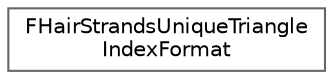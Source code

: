 digraph "Graphical Class Hierarchy"
{
 // INTERACTIVE_SVG=YES
 // LATEX_PDF_SIZE
  bgcolor="transparent";
  edge [fontname=Helvetica,fontsize=10,labelfontname=Helvetica,labelfontsize=10];
  node [fontname=Helvetica,fontsize=10,shape=box,height=0.2,width=0.4];
  rankdir="LR";
  Node0 [id="Node000000",label="FHairStrandsUniqueTriangle\lIndexFormat",height=0.2,width=0.4,color="grey40", fillcolor="white", style="filled",URL="$da/d37/structFHairStrandsUniqueTriangleIndexFormat.html",tooltip=" "];
}
